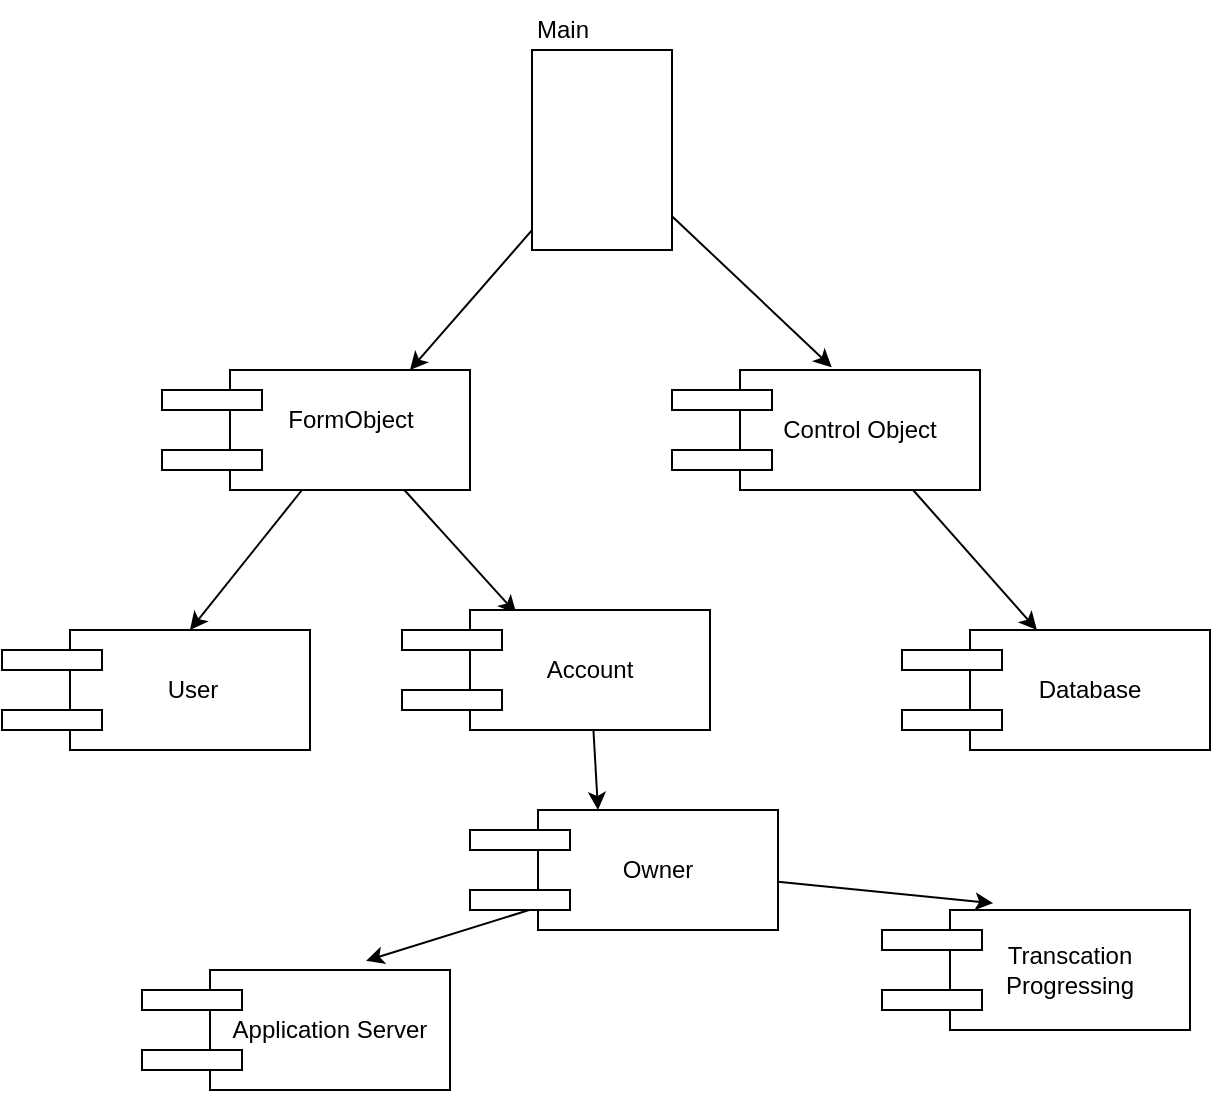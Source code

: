<mxfile version="21.1.2" type="device">
  <diagram name="第 1 页" id="8vuUlJdywngtNtnGH9or">
    <mxGraphModel dx="1290" dy="1807" grid="1" gridSize="10" guides="1" tooltips="1" connect="1" arrows="1" fold="1" page="1" pageScale="1" pageWidth="827" pageHeight="1169" math="0" shadow="0">
      <root>
        <mxCell id="0" />
        <mxCell id="1" parent="0" />
        <mxCell id="w_NZ2ozv1N3HypodBnLj-63" style="edgeStyle=none;rounded=0;orthogonalLoop=1;jettySize=auto;html=1;entryX=0.5;entryY=0;entryDx=0;entryDy=0;" edge="1" parent="1" source="w_NZ2ozv1N3HypodBnLj-3" target="w_NZ2ozv1N3HypodBnLj-40">
          <mxGeometry relative="1" as="geometry" />
        </mxCell>
        <mxCell id="w_NZ2ozv1N3HypodBnLj-64" style="edgeStyle=none;rounded=0;orthogonalLoop=1;jettySize=auto;html=1;entryX=0.193;entryY=0.03;entryDx=0;entryDy=0;entryPerimeter=0;" edge="1" parent="1" source="w_NZ2ozv1N3HypodBnLj-3" target="w_NZ2ozv1N3HypodBnLj-43">
          <mxGeometry relative="1" as="geometry" />
        </mxCell>
        <mxCell id="w_NZ2ozv1N3HypodBnLj-3" value="" style="rounded=0;whiteSpace=wrap;html=1;" vertex="1" parent="1">
          <mxGeometry x="224" y="140" width="120" height="60" as="geometry" />
        </mxCell>
        <mxCell id="w_NZ2ozv1N3HypodBnLj-4" value="" style="rounded=0;whiteSpace=wrap;html=1;" vertex="1" parent="1">
          <mxGeometry x="190" y="180" width="50" height="10" as="geometry" />
        </mxCell>
        <mxCell id="w_NZ2ozv1N3HypodBnLj-5" value="" style="rounded=0;whiteSpace=wrap;html=1;" vertex="1" parent="1">
          <mxGeometry x="190" y="150" width="50" height="10" as="geometry" />
        </mxCell>
        <mxCell id="w_NZ2ozv1N3HypodBnLj-61" style="edgeStyle=none;rounded=0;orthogonalLoop=1;jettySize=auto;html=1;entryX=0.75;entryY=0;entryDx=0;entryDy=0;" edge="1" parent="1" source="w_NZ2ozv1N3HypodBnLj-9" target="w_NZ2ozv1N3HypodBnLj-3">
          <mxGeometry relative="1" as="geometry" />
        </mxCell>
        <mxCell id="w_NZ2ozv1N3HypodBnLj-62" style="edgeStyle=none;rounded=0;orthogonalLoop=1;jettySize=auto;html=1;entryX=0.382;entryY=-0.023;entryDx=0;entryDy=0;entryPerimeter=0;" edge="1" parent="1" source="w_NZ2ozv1N3HypodBnLj-9" target="w_NZ2ozv1N3HypodBnLj-37">
          <mxGeometry relative="1" as="geometry" />
        </mxCell>
        <mxCell id="w_NZ2ozv1N3HypodBnLj-9" value="" style="rounded=0;whiteSpace=wrap;html=1;" vertex="1" parent="1">
          <mxGeometry x="375" y="-20" width="70" height="100" as="geometry" />
        </mxCell>
        <mxCell id="w_NZ2ozv1N3HypodBnLj-65" style="edgeStyle=none;rounded=0;orthogonalLoop=1;jettySize=auto;html=1;" edge="1" parent="1" source="w_NZ2ozv1N3HypodBnLj-37" target="w_NZ2ozv1N3HypodBnLj-46">
          <mxGeometry relative="1" as="geometry" />
        </mxCell>
        <mxCell id="w_NZ2ozv1N3HypodBnLj-37" value="Control Object" style="rounded=0;whiteSpace=wrap;html=1;" vertex="1" parent="1">
          <mxGeometry x="479" y="140" width="120" height="60" as="geometry" />
        </mxCell>
        <mxCell id="w_NZ2ozv1N3HypodBnLj-38" value="" style="rounded=0;whiteSpace=wrap;html=1;" vertex="1" parent="1">
          <mxGeometry x="445" y="180" width="50" height="10" as="geometry" />
        </mxCell>
        <mxCell id="w_NZ2ozv1N3HypodBnLj-39" value="" style="rounded=0;whiteSpace=wrap;html=1;" vertex="1" parent="1">
          <mxGeometry x="445" y="150" width="50" height="10" as="geometry" />
        </mxCell>
        <mxCell id="w_NZ2ozv1N3HypodBnLj-40" value="" style="rounded=0;whiteSpace=wrap;html=1;" vertex="1" parent="1">
          <mxGeometry x="144" y="270" width="120" height="60" as="geometry" />
        </mxCell>
        <mxCell id="w_NZ2ozv1N3HypodBnLj-41" value="" style="rounded=0;whiteSpace=wrap;html=1;" vertex="1" parent="1">
          <mxGeometry x="110" y="310" width="50" height="10" as="geometry" />
        </mxCell>
        <mxCell id="w_NZ2ozv1N3HypodBnLj-42" value="" style="rounded=0;whiteSpace=wrap;html=1;" vertex="1" parent="1">
          <mxGeometry x="110" y="280" width="50" height="10" as="geometry" />
        </mxCell>
        <mxCell id="w_NZ2ozv1N3HypodBnLj-66" style="edgeStyle=none;rounded=0;orthogonalLoop=1;jettySize=auto;html=1;entryX=0.25;entryY=0;entryDx=0;entryDy=0;" edge="1" parent="1" source="w_NZ2ozv1N3HypodBnLj-43" target="w_NZ2ozv1N3HypodBnLj-52">
          <mxGeometry relative="1" as="geometry" />
        </mxCell>
        <mxCell id="w_NZ2ozv1N3HypodBnLj-43" value="Account" style="rounded=0;whiteSpace=wrap;html=1;" vertex="1" parent="1">
          <mxGeometry x="344" y="260" width="120" height="60" as="geometry" />
        </mxCell>
        <mxCell id="w_NZ2ozv1N3HypodBnLj-44" value="" style="rounded=0;whiteSpace=wrap;html=1;" vertex="1" parent="1">
          <mxGeometry x="310" y="300" width="50" height="10" as="geometry" />
        </mxCell>
        <mxCell id="w_NZ2ozv1N3HypodBnLj-45" value="" style="rounded=0;whiteSpace=wrap;html=1;" vertex="1" parent="1">
          <mxGeometry x="310" y="270" width="50" height="10" as="geometry" />
        </mxCell>
        <mxCell id="w_NZ2ozv1N3HypodBnLj-46" value="Database" style="rounded=0;whiteSpace=wrap;html=1;" vertex="1" parent="1">
          <mxGeometry x="594" y="270" width="120" height="60" as="geometry" />
        </mxCell>
        <mxCell id="w_NZ2ozv1N3HypodBnLj-47" value="" style="rounded=0;whiteSpace=wrap;html=1;" vertex="1" parent="1">
          <mxGeometry x="560" y="310" width="50" height="10" as="geometry" />
        </mxCell>
        <mxCell id="w_NZ2ozv1N3HypodBnLj-48" value="" style="rounded=0;whiteSpace=wrap;html=1;" vertex="1" parent="1">
          <mxGeometry x="560" y="280" width="50" height="10" as="geometry" />
        </mxCell>
        <mxCell id="w_NZ2ozv1N3HypodBnLj-49" value="Application Server" style="rounded=0;whiteSpace=wrap;html=1;" vertex="1" parent="1">
          <mxGeometry x="214" y="440" width="120" height="60" as="geometry" />
        </mxCell>
        <mxCell id="w_NZ2ozv1N3HypodBnLj-50" value="" style="rounded=0;whiteSpace=wrap;html=1;" vertex="1" parent="1">
          <mxGeometry x="180" y="480" width="50" height="10" as="geometry" />
        </mxCell>
        <mxCell id="w_NZ2ozv1N3HypodBnLj-51" value="" style="rounded=0;whiteSpace=wrap;html=1;" vertex="1" parent="1">
          <mxGeometry x="180" y="450" width="50" height="10" as="geometry" />
        </mxCell>
        <mxCell id="w_NZ2ozv1N3HypodBnLj-67" style="edgeStyle=none;rounded=0;orthogonalLoop=1;jettySize=auto;html=1;entryX=0.65;entryY=-0.077;entryDx=0;entryDy=0;entryPerimeter=0;" edge="1" parent="1" source="w_NZ2ozv1N3HypodBnLj-52" target="w_NZ2ozv1N3HypodBnLj-49">
          <mxGeometry relative="1" as="geometry" />
        </mxCell>
        <mxCell id="w_NZ2ozv1N3HypodBnLj-68" style="edgeStyle=none;rounded=0;orthogonalLoop=1;jettySize=auto;html=1;entryX=0.18;entryY=-0.057;entryDx=0;entryDy=0;entryPerimeter=0;" edge="1" parent="1" source="w_NZ2ozv1N3HypodBnLj-52" target="w_NZ2ozv1N3HypodBnLj-55">
          <mxGeometry relative="1" as="geometry" />
        </mxCell>
        <mxCell id="w_NZ2ozv1N3HypodBnLj-52" value="Owner" style="rounded=0;whiteSpace=wrap;html=1;" vertex="1" parent="1">
          <mxGeometry x="378" y="360" width="120" height="60" as="geometry" />
        </mxCell>
        <mxCell id="w_NZ2ozv1N3HypodBnLj-53" value="" style="rounded=0;whiteSpace=wrap;html=1;" vertex="1" parent="1">
          <mxGeometry x="344" y="400" width="50" height="10" as="geometry" />
        </mxCell>
        <mxCell id="w_NZ2ozv1N3HypodBnLj-54" value="" style="rounded=0;whiteSpace=wrap;html=1;" vertex="1" parent="1">
          <mxGeometry x="344" y="370" width="50" height="10" as="geometry" />
        </mxCell>
        <mxCell id="w_NZ2ozv1N3HypodBnLj-55" value="Transcation&lt;br&gt;Progressing" style="rounded=0;whiteSpace=wrap;html=1;" vertex="1" parent="1">
          <mxGeometry x="584" y="410" width="120" height="60" as="geometry" />
        </mxCell>
        <mxCell id="w_NZ2ozv1N3HypodBnLj-56" value="" style="rounded=0;whiteSpace=wrap;html=1;" vertex="1" parent="1">
          <mxGeometry x="550" y="450" width="50" height="10" as="geometry" />
        </mxCell>
        <mxCell id="w_NZ2ozv1N3HypodBnLj-57" value="" style="rounded=0;whiteSpace=wrap;html=1;" vertex="1" parent="1">
          <mxGeometry x="550" y="420" width="50" height="10" as="geometry" />
        </mxCell>
        <mxCell id="w_NZ2ozv1N3HypodBnLj-58" value="Main" style="text;html=1;align=center;verticalAlign=middle;resizable=0;points=[];autosize=1;strokeColor=none;fillColor=none;" vertex="1" parent="1">
          <mxGeometry x="365" y="-45" width="50" height="30" as="geometry" />
        </mxCell>
        <mxCell id="w_NZ2ozv1N3HypodBnLj-59" value="FormObject" style="text;html=1;align=center;verticalAlign=middle;resizable=0;points=[];autosize=1;strokeColor=none;fillColor=none;" vertex="1" parent="1">
          <mxGeometry x="239" y="150" width="90" height="30" as="geometry" />
        </mxCell>
        <mxCell id="w_NZ2ozv1N3HypodBnLj-70" value="User" style="text;html=1;align=center;verticalAlign=middle;resizable=0;points=[];autosize=1;strokeColor=none;fillColor=none;" vertex="1" parent="1">
          <mxGeometry x="180" y="285" width="50" height="30" as="geometry" />
        </mxCell>
      </root>
    </mxGraphModel>
  </diagram>
</mxfile>
